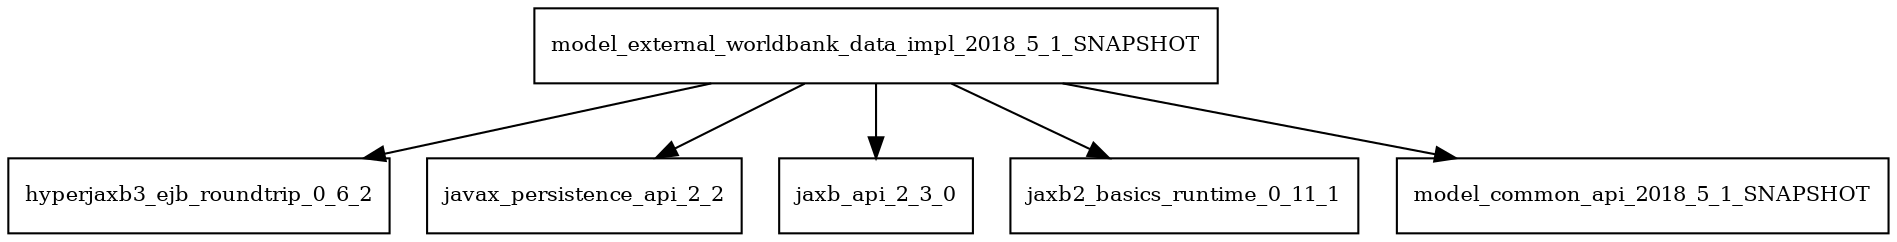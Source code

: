 digraph model_external_worldbank_data_impl_2018_5_1_SNAPSHOT_dependencies {
  node [shape = box, fontsize=10.0];
  model_external_worldbank_data_impl_2018_5_1_SNAPSHOT -> hyperjaxb3_ejb_roundtrip_0_6_2;
  model_external_worldbank_data_impl_2018_5_1_SNAPSHOT -> javax_persistence_api_2_2;
  model_external_worldbank_data_impl_2018_5_1_SNAPSHOT -> jaxb_api_2_3_0;
  model_external_worldbank_data_impl_2018_5_1_SNAPSHOT -> jaxb2_basics_runtime_0_11_1;
  model_external_worldbank_data_impl_2018_5_1_SNAPSHOT -> model_common_api_2018_5_1_SNAPSHOT;
}

